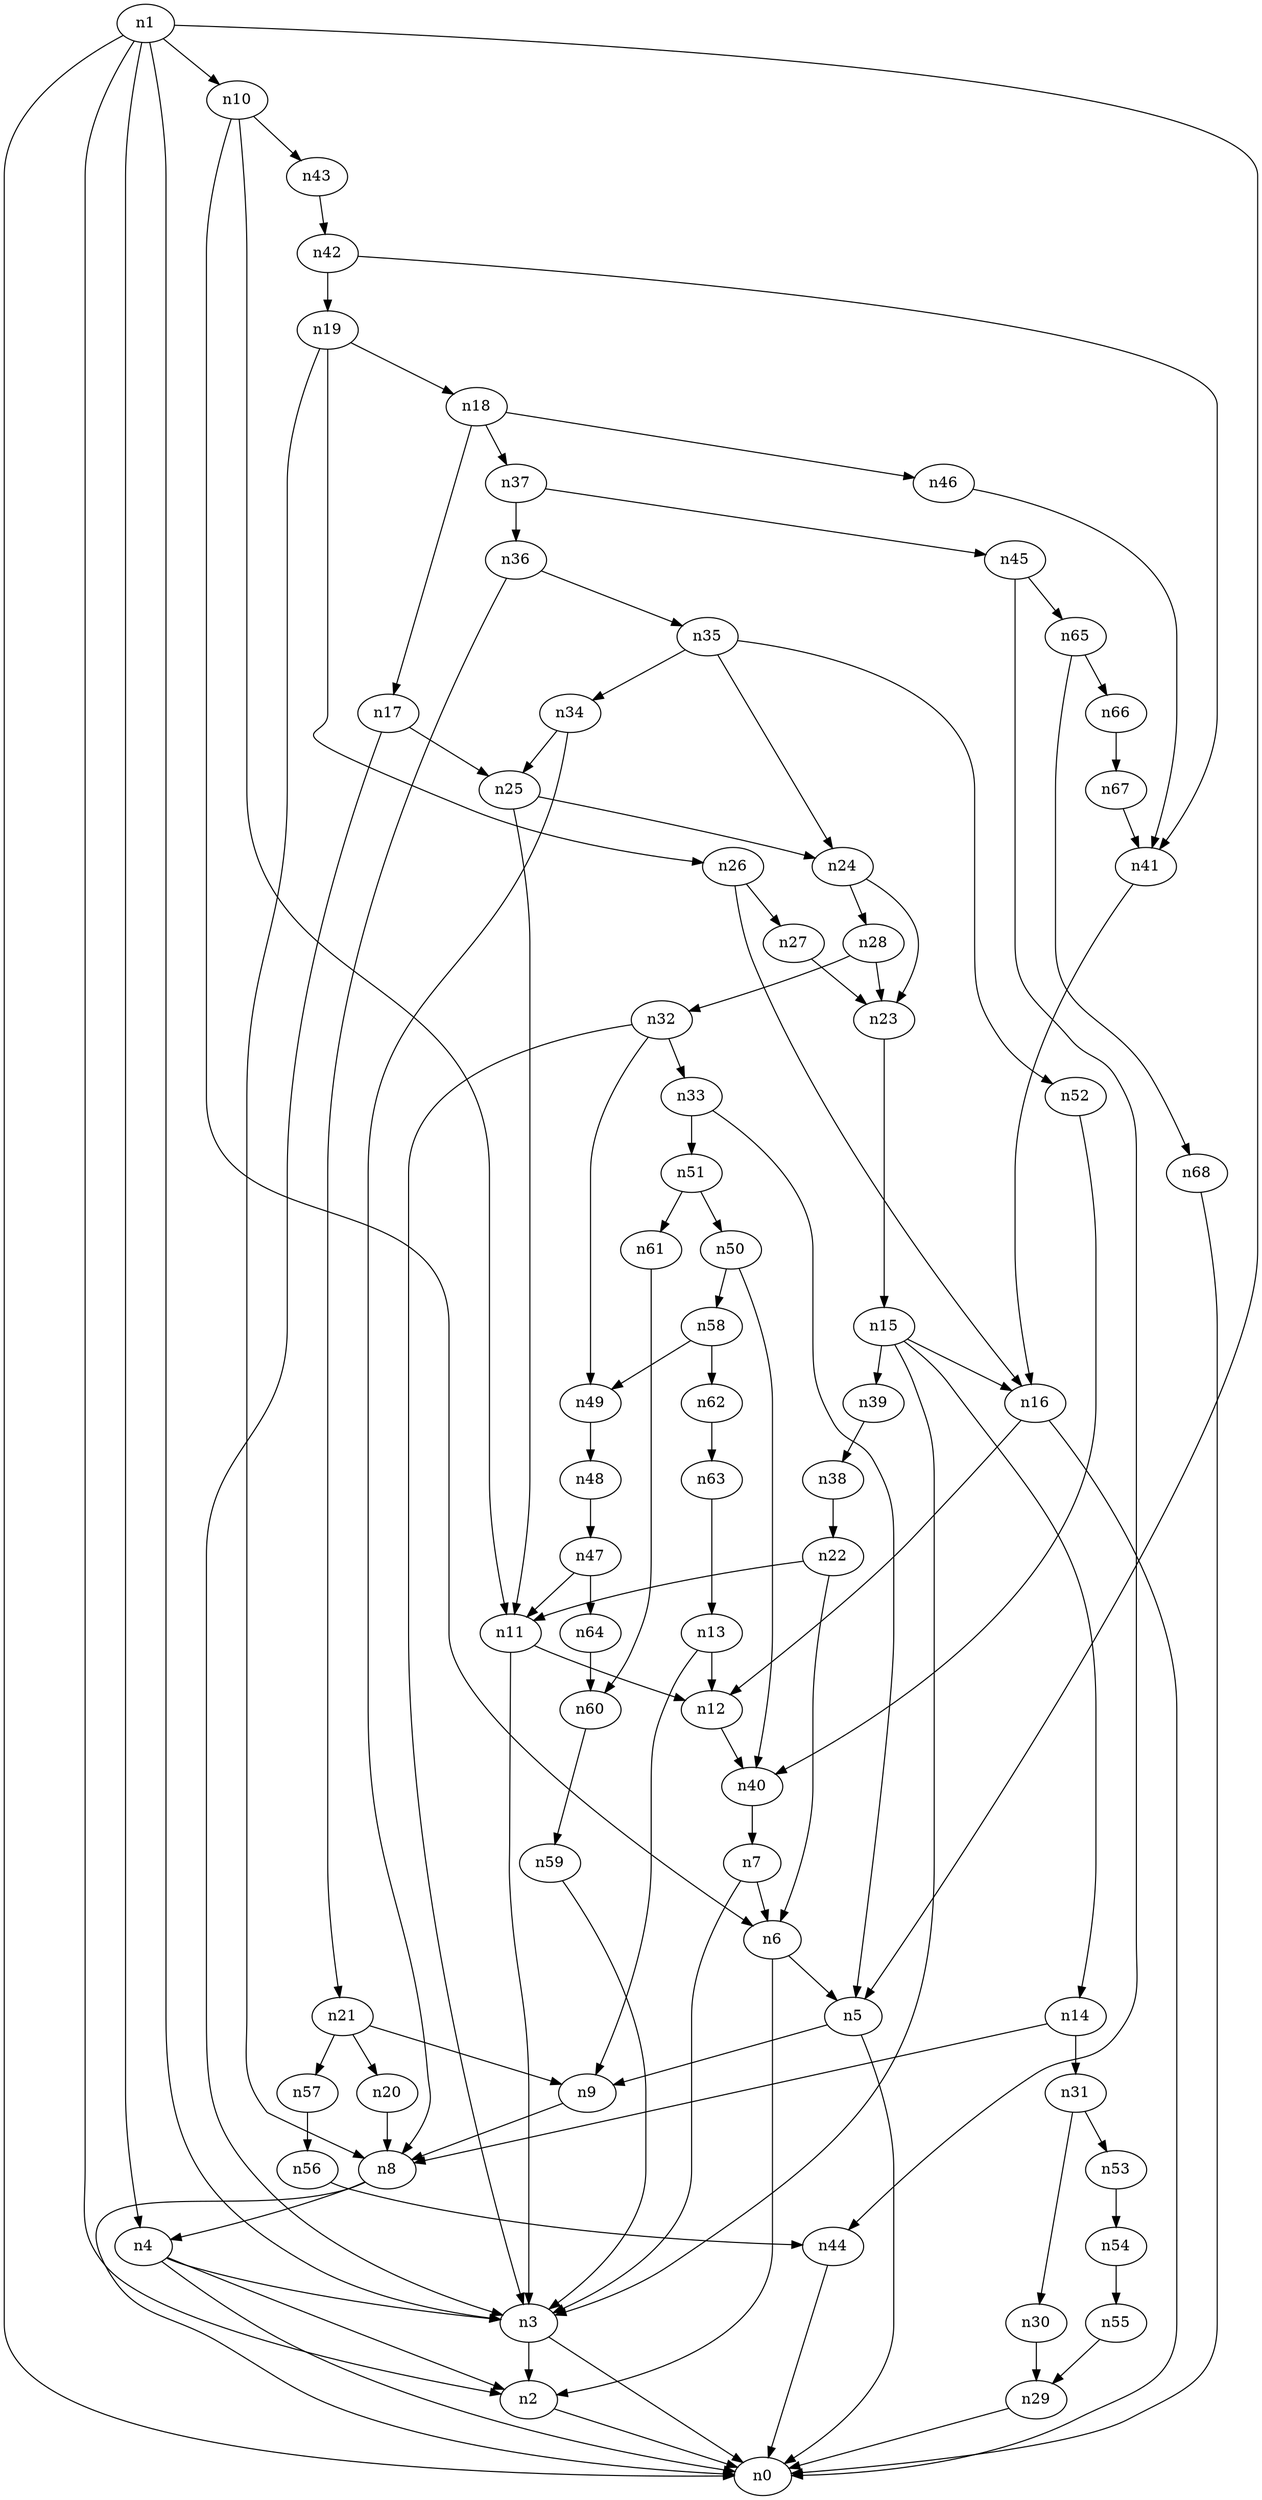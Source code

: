 digraph G {
	n1 -> n0	 [_graphml_id=e0];
	n1 -> n2	 [_graphml_id=e1];
	n1 -> n3	 [_graphml_id=e6];
	n1 -> n4	 [_graphml_id=e9];
	n1 -> n5	 [_graphml_id=e19];
	n1 -> n10	 [_graphml_id=e17];
	n2 -> n0	 [_graphml_id=e5];
	n3 -> n0	 [_graphml_id=e8];
	n3 -> n2	 [_graphml_id=e2];
	n4 -> n0	 [_graphml_id=e4];
	n4 -> n2	 [_graphml_id=e7];
	n4 -> n3	 [_graphml_id=e3];
	n5 -> n0	 [_graphml_id=e10];
	n5 -> n9	 [_graphml_id=e16];
	n6 -> n2	 [_graphml_id=e21];
	n6 -> n5	 [_graphml_id=e11];
	n7 -> n3	 [_graphml_id=e13];
	n7 -> n6	 [_graphml_id=e12];
	n8 -> n0	 [_graphml_id=e20];
	n8 -> n4	 [_graphml_id=e14];
	n9 -> n8	 [_graphml_id=e15];
	n10 -> n6	 [_graphml_id=e18];
	n10 -> n11	 [_graphml_id=e22];
	n10 -> n43	 [_graphml_id=e74];
	n11 -> n3	 [_graphml_id=e40];
	n11 -> n12	 [_graphml_id=e23];
	n12 -> n40	 [_graphml_id=e69];
	n13 -> n9	 [_graphml_id=e25];
	n13 -> n12	 [_graphml_id=e24];
	n14 -> n8	 [_graphml_id=e26];
	n14 -> n31	 [_graphml_id=e54];
	n15 -> n3	 [_graphml_id=e28];
	n15 -> n14	 [_graphml_id=e27];
	n15 -> n16	 [_graphml_id=e29];
	n15 -> n39	 [_graphml_id=e67];
	n16 -> n0	 [_graphml_id=e80];
	n16 -> n12	 [_graphml_id=e30];
	n17 -> n3	 [_graphml_id=e31];
	n17 -> n25	 [_graphml_id=e44];
	n18 -> n17	 [_graphml_id=e32];
	n18 -> n37	 [_graphml_id=e64];
	n18 -> n46	 [_graphml_id=e79];
	n19 -> n8	 [_graphml_id=e34];
	n19 -> n18	 [_graphml_id=e33];
	n19 -> n26	 [_graphml_id=e50];
	n20 -> n8	 [_graphml_id=e35];
	n21 -> n9	 [_graphml_id=e37];
	n21 -> n20	 [_graphml_id=e36];
	n21 -> n57	 [_graphml_id=e97];
	n22 -> n6	 [_graphml_id=e39];
	n22 -> n11	 [_graphml_id=e38];
	n23 -> n15	 [_graphml_id=e41];
	n24 -> n23	 [_graphml_id=e42];
	n24 -> n28	 [_graphml_id=e49];
	n25 -> n11	 [_graphml_id=e110];
	n25 -> n24	 [_graphml_id=e43];
	n26 -> n16	 [_graphml_id=e45];
	n26 -> n27	 [_graphml_id=e46];
	n27 -> n23	 [_graphml_id=e47];
	n28 -> n23	 [_graphml_id=e48];
	n28 -> n32	 [_graphml_id=e55];
	n29 -> n0	 [_graphml_id=e51];
	n30 -> n29	 [_graphml_id=e52];
	n31 -> n30	 [_graphml_id=e53];
	n31 -> n53	 [_graphml_id=e91];
	n32 -> n3	 [_graphml_id=e60];
	n32 -> n33	 [_graphml_id=e56];
	n32 -> n49	 [_graphml_id=e84];
	n33 -> n5	 [_graphml_id=e57];
	n33 -> n51	 [_graphml_id=e87];
	n34 -> n8	 [_graphml_id=e59];
	n34 -> n25	 [_graphml_id=e58];
	n35 -> n24	 [_graphml_id=e90];
	n35 -> n34	 [_graphml_id=e61];
	n35 -> n52	 [_graphml_id=e88];
	n36 -> n21	 [_graphml_id=e70];
	n36 -> n35	 [_graphml_id=e62];
	n37 -> n36	 [_graphml_id=e63];
	n37 -> n45	 [_graphml_id=e77];
	n38 -> n22	 [_graphml_id=e65];
	n39 -> n38	 [_graphml_id=e66];
	n40 -> n7	 [_graphml_id=e68];
	n41 -> n16	 [_graphml_id=e71];
	n42 -> n19	 [_graphml_id=e100];
	n42 -> n41	 [_graphml_id=e72];
	n43 -> n42	 [_graphml_id=e73];
	n44 -> n0	 [_graphml_id=e75];
	n45 -> n44	 [_graphml_id=e76];
	n45 -> n65	 [_graphml_id=e111];
	n46 -> n41	 [_graphml_id=e78];
	n47 -> n11	 [_graphml_id=e81];
	n47 -> n64	 [_graphml_id=e108];
	n48 -> n47	 [_graphml_id=e82];
	n49 -> n48	 [_graphml_id=e83];
	n50 -> n40	 [_graphml_id=e85];
	n50 -> n58	 [_graphml_id=e99];
	n51 -> n50	 [_graphml_id=e86];
	n51 -> n61	 [_graphml_id=e104];
	n52 -> n40	 [_graphml_id=e89];
	n53 -> n54	 [_graphml_id=e92];
	n54 -> n55	 [_graphml_id=e93];
	n55 -> n29	 [_graphml_id=e94];
	n56 -> n44	 [_graphml_id=e95];
	n57 -> n56	 [_graphml_id=e96];
	n58 -> n49	 [_graphml_id=e98];
	n58 -> n62	 [_graphml_id=e105];
	n59 -> n3	 [_graphml_id=e101];
	n60 -> n59	 [_graphml_id=e102];
	n61 -> n60	 [_graphml_id=e103];
	n62 -> n63	 [_graphml_id=e106];
	n63 -> n13	 [_graphml_id=e107];
	n64 -> n60	 [_graphml_id=e109];
	n65 -> n66	 [_graphml_id=e112];
	n65 -> n68	 [_graphml_id=e116];
	n66 -> n67	 [_graphml_id=e113];
	n67 -> n41	 [_graphml_id=e114];
	n68 -> n0	 [_graphml_id=e115];
}
